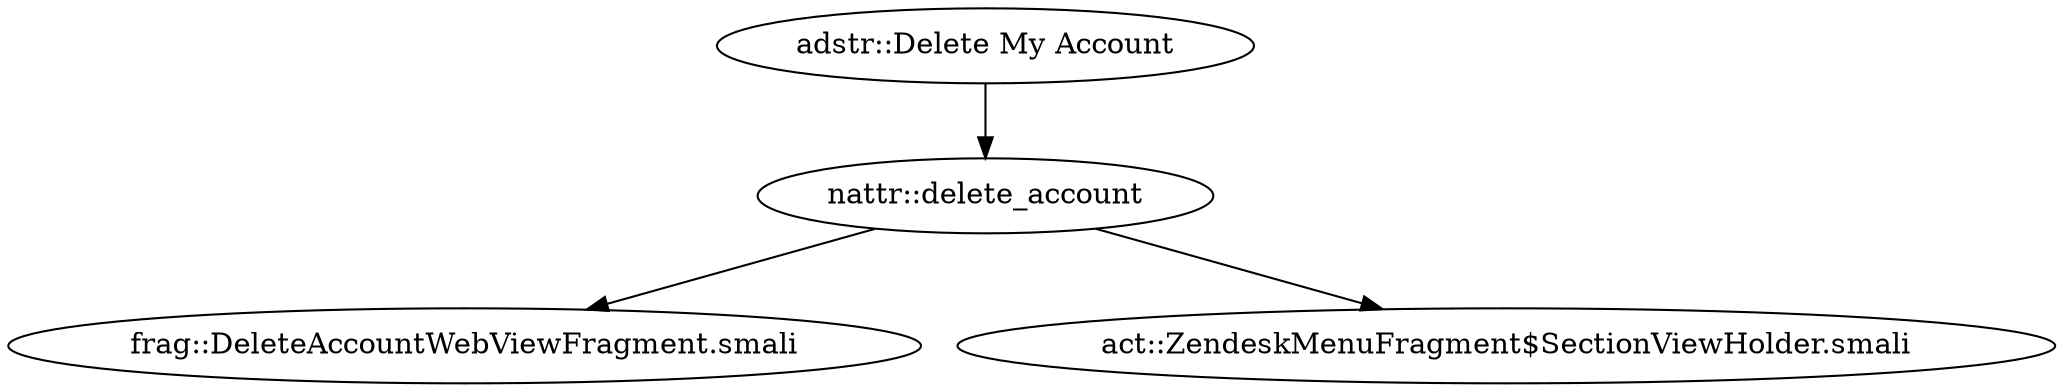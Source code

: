 digraph G {
"adstr::Delete My Account" -> "nattr::delete_account"
"nattr::delete_account" -> "frag::DeleteAccountWebViewFragment.smali"
"nattr::delete_account" -> "act::ZendeskMenuFragment$SectionViewHolder.smali"
}
